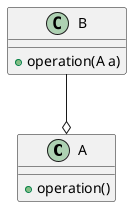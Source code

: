 @startuml
'https://plantuml.com/class-diagram

class A{
+operation()
}

class B{
+operation(A a)
}

B --o A

@enduml